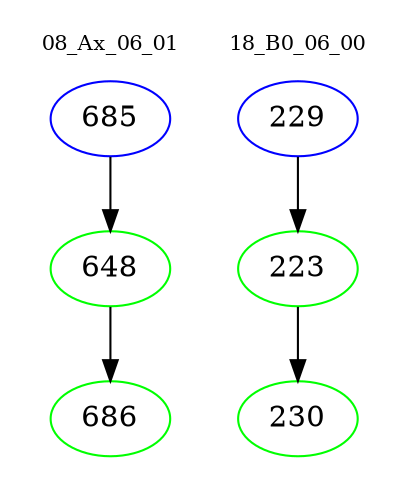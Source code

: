 digraph{
subgraph cluster_0 {
color = white
label = "08_Ax_06_01";
fontsize=10;
T0_685 [label="685", color="blue"]
T0_685 -> T0_648 [color="black"]
T0_648 [label="648", color="green"]
T0_648 -> T0_686 [color="black"]
T0_686 [label="686", color="green"]
}
subgraph cluster_1 {
color = white
label = "18_B0_06_00";
fontsize=10;
T1_229 [label="229", color="blue"]
T1_229 -> T1_223 [color="black"]
T1_223 [label="223", color="green"]
T1_223 -> T1_230 [color="black"]
T1_230 [label="230", color="green"]
}
}
